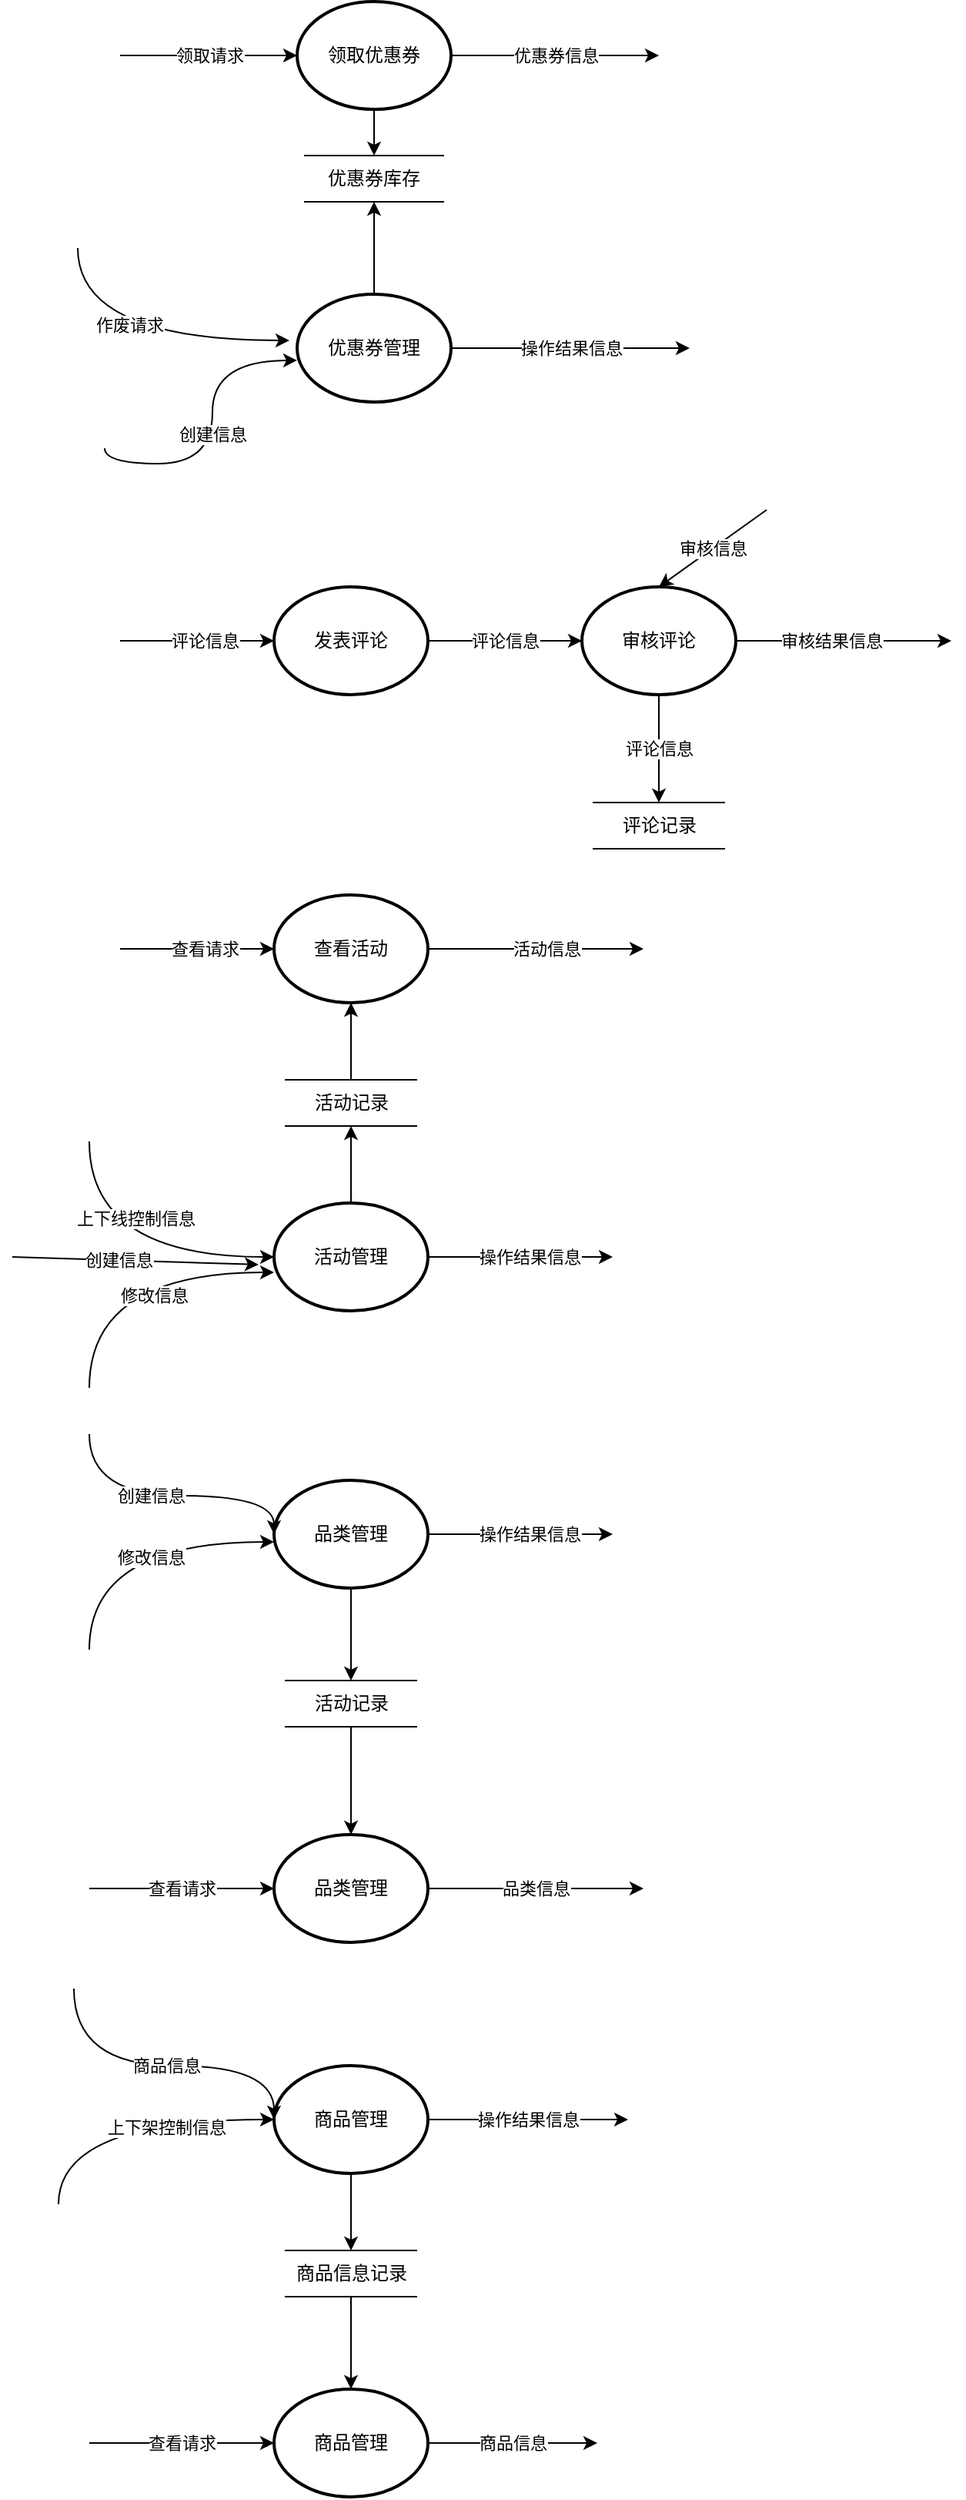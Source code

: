 <mxfile version="13.10.1" type="github">
  <diagram id="tlwxFYN7nEPO611R5yER" name="Page-1">
    <mxGraphModel dx="1376" dy="754" grid="1" gridSize="10" guides="1" tooltips="1" connect="1" arrows="1" fold="1" page="1" pageScale="1" pageWidth="850" pageHeight="1100" math="0" shadow="0">
      <root>
        <mxCell id="0" />
        <mxCell id="1" parent="0" />
        <mxCell id="JlzYUt2903bJceBeCsOK-10" value="优惠券信息" style="rounded=0;orthogonalLoop=1;jettySize=auto;html=1;exitX=1;exitY=0.5;exitDx=0;exitDy=0;" parent="1" source="JlzYUt2903bJceBeCsOK-1" edge="1">
          <mxGeometry relative="1" as="geometry">
            <mxPoint x="470" y="457" as="sourcePoint" />
            <mxPoint x="470" y="255" as="targetPoint" />
            <mxPoint as="offset" />
          </mxGeometry>
        </mxCell>
        <mxCell id="zzqB5-qknxaaX2rPGT4x-1" style="edgeStyle=none;rounded=0;orthogonalLoop=1;jettySize=auto;html=1;entryX=0.5;entryY=0;entryDx=0;entryDy=0;" edge="1" parent="1" source="JlzYUt2903bJceBeCsOK-1" target="zzqB5-qknxaaX2rPGT4x-2">
          <mxGeometry relative="1" as="geometry">
            <mxPoint x="281" y="500" as="targetPoint" />
          </mxGeometry>
        </mxCell>
        <mxCell id="JlzYUt2903bJceBeCsOK-1" value="领取优惠券" style="ellipse;whiteSpace=wrap;html=1;strokeWidth=2;" parent="1" vertex="1">
          <mxGeometry x="235" y="220" width="100" height="70" as="geometry" />
        </mxCell>
        <mxCell id="JlzYUt2903bJceBeCsOK-8" value="领取请求" style="rounded=0;orthogonalLoop=1;jettySize=auto;html=1;entryX=0;entryY=0.5;entryDx=0;entryDy=0;" parent="1" target="JlzYUt2903bJceBeCsOK-1" edge="1">
          <mxGeometry relative="1" as="geometry">
            <mxPoint x="120" y="255" as="sourcePoint" />
          </mxGeometry>
        </mxCell>
        <mxCell id="zzqB5-qknxaaX2rPGT4x-2" value="优惠券库存" style="shape=partialRectangle;whiteSpace=wrap;html=1;left=0;right=0;fillColor=none;" vertex="1" parent="1">
          <mxGeometry x="240" y="320" width="90" height="30" as="geometry" />
        </mxCell>
        <mxCell id="zzqB5-qknxaaX2rPGT4x-3" value="评论记录" style="shape=partialRectangle;whiteSpace=wrap;html=1;left=0;right=0;fillColor=none;" vertex="1" parent="1">
          <mxGeometry x="427.5" y="740" width="85" height="30" as="geometry" />
        </mxCell>
        <mxCell id="zzqB5-qknxaaX2rPGT4x-4" value="评论信息" style="rounded=0;orthogonalLoop=1;jettySize=auto;html=1;entryX=0;entryY=0.5;entryDx=0;entryDy=0;" edge="1" parent="1" target="zzqB5-qknxaaX2rPGT4x-5">
          <mxGeometry x="0.091" relative="1" as="geometry">
            <mxPoint x="120" y="635" as="sourcePoint" />
            <mxPoint x="150" y="550" as="targetPoint" />
            <mxPoint as="offset" />
          </mxGeometry>
        </mxCell>
        <mxCell id="zzqB5-qknxaaX2rPGT4x-5" value="发表评论" style="ellipse;whiteSpace=wrap;html=1;strokeWidth=2;" vertex="1" parent="1">
          <mxGeometry x="220" y="600" width="100" height="70" as="geometry" />
        </mxCell>
        <mxCell id="zzqB5-qknxaaX2rPGT4x-7" value="评论信息" style="rounded=0;orthogonalLoop=1;jettySize=auto;html=1;exitX=1;exitY=0.5;exitDx=0;exitDy=0;entryX=0;entryY=0.5;entryDx=0;entryDy=0;" edge="1" parent="1" source="zzqB5-qknxaaX2rPGT4x-5" target="zzqB5-qknxaaX2rPGT4x-8">
          <mxGeometry relative="1" as="geometry">
            <mxPoint x="130" y="605" as="sourcePoint" />
            <mxPoint x="410" y="595" as="targetPoint" />
            <mxPoint as="offset" />
          </mxGeometry>
        </mxCell>
        <mxCell id="zzqB5-qknxaaX2rPGT4x-8" value="审核评论" style="ellipse;whiteSpace=wrap;html=1;strokeWidth=2;" vertex="1" parent="1">
          <mxGeometry x="420" y="600" width="100" height="70" as="geometry" />
        </mxCell>
        <mxCell id="zzqB5-qknxaaX2rPGT4x-10" value="审核信息" style="rounded=0;orthogonalLoop=1;jettySize=auto;html=1;entryX=0.5;entryY=0;entryDx=0;entryDy=0;" edge="1" parent="1" target="zzqB5-qknxaaX2rPGT4x-8">
          <mxGeometry relative="1" as="geometry">
            <mxPoint x="540" y="550" as="sourcePoint" />
            <mxPoint x="600" y="595" as="targetPoint" />
            <mxPoint as="offset" />
          </mxGeometry>
        </mxCell>
        <mxCell id="zzqB5-qknxaaX2rPGT4x-12" value="审核结果信息" style="rounded=0;orthogonalLoop=1;jettySize=auto;html=1;exitX=1;exitY=0.5;exitDx=0;exitDy=0;" edge="1" parent="1" source="zzqB5-qknxaaX2rPGT4x-8">
          <mxGeometry x="-0.111" relative="1" as="geometry">
            <mxPoint x="560" y="520" as="sourcePoint" />
            <mxPoint x="660" y="635" as="targetPoint" />
            <mxPoint as="offset" />
            <Array as="points">
              <mxPoint x="620" y="635" />
            </Array>
          </mxGeometry>
        </mxCell>
        <mxCell id="zzqB5-qknxaaX2rPGT4x-14" value="评论信息" style="rounded=0;orthogonalLoop=1;jettySize=auto;html=1;entryX=0.5;entryY=0;entryDx=0;entryDy=0;exitX=0.5;exitY=1;exitDx=0;exitDy=0;" edge="1" parent="1" source="zzqB5-qknxaaX2rPGT4x-8" target="zzqB5-qknxaaX2rPGT4x-3">
          <mxGeometry relative="1" as="geometry">
            <mxPoint x="560" y="520" as="sourcePoint" />
            <mxPoint x="480" y="570" as="targetPoint" />
            <mxPoint as="offset" />
          </mxGeometry>
        </mxCell>
        <mxCell id="zzqB5-qknxaaX2rPGT4x-16" style="edgeStyle=none;rounded=0;orthogonalLoop=1;jettySize=auto;html=1;entryX=0.5;entryY=1;entryDx=0;entryDy=0;" edge="1" parent="1" source="zzqB5-qknxaaX2rPGT4x-15" target="zzqB5-qknxaaX2rPGT4x-2">
          <mxGeometry relative="1" as="geometry" />
        </mxCell>
        <mxCell id="zzqB5-qknxaaX2rPGT4x-15" value="优惠券管理" style="ellipse;whiteSpace=wrap;html=1;strokeWidth=2;" vertex="1" parent="1">
          <mxGeometry x="235" y="410" width="100" height="70" as="geometry" />
        </mxCell>
        <mxCell id="zzqB5-qknxaaX2rPGT4x-17" value="作废请求" style="rounded=0;orthogonalLoop=1;jettySize=auto;html=1;edgeStyle=orthogonalEdgeStyle;curved=1;" edge="1" parent="1">
          <mxGeometry x="-0.06" y="10" relative="1" as="geometry">
            <mxPoint x="92.5" y="380" as="sourcePoint" />
            <mxPoint x="230" y="440" as="targetPoint" />
            <Array as="points">
              <mxPoint x="93" y="440" />
              <mxPoint x="230" y="440" />
            </Array>
            <mxPoint as="offset" />
          </mxGeometry>
        </mxCell>
        <mxCell id="zzqB5-qknxaaX2rPGT4x-19" value="操作结果信息" style="rounded=0;orthogonalLoop=1;jettySize=auto;html=1;exitX=1;exitY=0.5;exitDx=0;exitDy=0;" edge="1" parent="1" source="zzqB5-qknxaaX2rPGT4x-15">
          <mxGeometry relative="1" as="geometry">
            <mxPoint x="345" y="325" as="sourcePoint" />
            <mxPoint x="490" y="445" as="targetPoint" />
            <mxPoint as="offset" />
          </mxGeometry>
        </mxCell>
        <mxCell id="zzqB5-qknxaaX2rPGT4x-20" value="查看活动" style="ellipse;whiteSpace=wrap;html=1;strokeWidth=2;" vertex="1" parent="1">
          <mxGeometry x="220" y="800" width="100" height="70" as="geometry" />
        </mxCell>
        <mxCell id="zzqB5-qknxaaX2rPGT4x-21" value="查看请求" style="rounded=0;orthogonalLoop=1;jettySize=auto;html=1;entryX=0;entryY=0.5;entryDx=0;entryDy=0;" edge="1" parent="1" target="zzqB5-qknxaaX2rPGT4x-20">
          <mxGeometry x="0.091" relative="1" as="geometry">
            <mxPoint x="120" y="835" as="sourcePoint" />
            <mxPoint x="240" y="605" as="targetPoint" />
            <mxPoint as="offset" />
          </mxGeometry>
        </mxCell>
        <mxCell id="zzqB5-qknxaaX2rPGT4x-23" value="活动信息" style="rounded=0;orthogonalLoop=1;jettySize=auto;html=1;exitX=1;exitY=0.5;exitDx=0;exitDy=0;" edge="1" parent="1" source="zzqB5-qknxaaX2rPGT4x-20">
          <mxGeometry x="0.091" relative="1" as="geometry">
            <mxPoint x="360" y="830" as="sourcePoint" />
            <mxPoint x="460" y="835" as="targetPoint" />
            <mxPoint as="offset" />
          </mxGeometry>
        </mxCell>
        <mxCell id="zzqB5-qknxaaX2rPGT4x-26" style="edgeStyle=none;rounded=0;orthogonalLoop=1;jettySize=auto;html=1;entryX=0.5;entryY=1;entryDx=0;entryDy=0;" edge="1" parent="1" source="zzqB5-qknxaaX2rPGT4x-24" target="zzqB5-qknxaaX2rPGT4x-20">
          <mxGeometry relative="1" as="geometry" />
        </mxCell>
        <mxCell id="zzqB5-qknxaaX2rPGT4x-24" value="活动记录" style="shape=partialRectangle;whiteSpace=wrap;html=1;left=0;right=0;fillColor=none;" vertex="1" parent="1">
          <mxGeometry x="227.5" y="920" width="85" height="30" as="geometry" />
        </mxCell>
        <mxCell id="zzqB5-qknxaaX2rPGT4x-29" style="edgeStyle=none;rounded=0;orthogonalLoop=1;jettySize=auto;html=1;entryX=0.5;entryY=1;entryDx=0;entryDy=0;" edge="1" parent="1" source="zzqB5-qknxaaX2rPGT4x-27" target="zzqB5-qknxaaX2rPGT4x-24">
          <mxGeometry relative="1" as="geometry" />
        </mxCell>
        <mxCell id="zzqB5-qknxaaX2rPGT4x-27" value="活动管理" style="ellipse;whiteSpace=wrap;html=1;strokeWidth=2;" vertex="1" parent="1">
          <mxGeometry x="220" y="1000" width="100" height="70" as="geometry" />
        </mxCell>
        <mxCell id="zzqB5-qknxaaX2rPGT4x-28" value="上下线控制信息" style="rounded=0;orthogonalLoop=1;jettySize=auto;html=1;entryX=0;entryY=0.5;entryDx=0;entryDy=0;edgeStyle=orthogonalEdgeStyle;curved=1;" edge="1" parent="1" target="zzqB5-qknxaaX2rPGT4x-27">
          <mxGeometry x="0.077" y="25" relative="1" as="geometry">
            <mxPoint x="100" y="960" as="sourcePoint" />
            <mxPoint x="230" y="845" as="targetPoint" />
            <mxPoint as="offset" />
            <Array as="points">
              <mxPoint x="100" y="1035" />
            </Array>
          </mxGeometry>
        </mxCell>
        <mxCell id="zzqB5-qknxaaX2rPGT4x-31" value="操作结果信息" style="rounded=0;orthogonalLoop=1;jettySize=auto;html=1;exitX=1;exitY=0.5;exitDx=0;exitDy=0;" edge="1" parent="1" source="zzqB5-qknxaaX2rPGT4x-27">
          <mxGeometry x="0.091" relative="1" as="geometry">
            <mxPoint x="90" y="1045" as="sourcePoint" />
            <mxPoint x="440" y="1035" as="targetPoint" />
            <mxPoint as="offset" />
          </mxGeometry>
        </mxCell>
        <mxCell id="zzqB5-qknxaaX2rPGT4x-32" value="修改信息" style="rounded=0;orthogonalLoop=1;jettySize=auto;html=1;edgeStyle=orthogonalEdgeStyle;curved=1;" edge="1" parent="1">
          <mxGeometry x="0.2" y="-15" relative="1" as="geometry">
            <mxPoint x="100" y="1120" as="sourcePoint" />
            <mxPoint x="220" y="1045" as="targetPoint" />
            <mxPoint as="offset" />
            <Array as="points">
              <mxPoint x="100" y="1045" />
            </Array>
          </mxGeometry>
        </mxCell>
        <mxCell id="zzqB5-qknxaaX2rPGT4x-40" style="edgeStyle=orthogonalEdgeStyle;curved=1;rounded=0;orthogonalLoop=1;jettySize=auto;html=1;entryX=0.5;entryY=0;entryDx=0;entryDy=0;" edge="1" parent="1" source="zzqB5-qknxaaX2rPGT4x-33" target="zzqB5-qknxaaX2rPGT4x-39">
          <mxGeometry relative="1" as="geometry" />
        </mxCell>
        <mxCell id="zzqB5-qknxaaX2rPGT4x-33" value="品类管理" style="ellipse;whiteSpace=wrap;html=1;strokeWidth=2;" vertex="1" parent="1">
          <mxGeometry x="220" y="1180" width="100" height="70" as="geometry" />
        </mxCell>
        <mxCell id="zzqB5-qknxaaX2rPGT4x-34" value="创建信息" style="rounded=0;orthogonalLoop=1;jettySize=auto;html=1;edgeStyle=orthogonalEdgeStyle;curved=1;" edge="1" parent="1">
          <mxGeometry x="-0.135" relative="1" as="geometry">
            <mxPoint x="100" y="1150" as="sourcePoint" />
            <mxPoint x="220" y="1215" as="targetPoint" />
            <mxPoint as="offset" />
            <Array as="points">
              <mxPoint x="100" y="1190" />
              <mxPoint x="220" y="1190" />
            </Array>
          </mxGeometry>
        </mxCell>
        <mxCell id="zzqB5-qknxaaX2rPGT4x-35" value="修改信息" style="rounded=0;orthogonalLoop=1;jettySize=auto;html=1;edgeStyle=orthogonalEdgeStyle;curved=1;" edge="1" parent="1">
          <mxGeometry x="0.158" y="-10" relative="1" as="geometry">
            <mxPoint x="100" y="1290" as="sourcePoint" />
            <mxPoint x="220" y="1220" as="targetPoint" />
            <mxPoint as="offset" />
            <Array as="points">
              <mxPoint x="100" y="1220" />
              <mxPoint x="220" y="1220" />
            </Array>
          </mxGeometry>
        </mxCell>
        <mxCell id="zzqB5-qknxaaX2rPGT4x-38" value="操作结果信息" style="rounded=0;orthogonalLoop=1;jettySize=auto;html=1;exitX=1;exitY=0.5;exitDx=0;exitDy=0;" edge="1" parent="1" source="zzqB5-qknxaaX2rPGT4x-33">
          <mxGeometry x="0.091" relative="1" as="geometry">
            <mxPoint x="330" y="1045" as="sourcePoint" />
            <mxPoint x="440" y="1215" as="targetPoint" />
            <mxPoint as="offset" />
          </mxGeometry>
        </mxCell>
        <mxCell id="zzqB5-qknxaaX2rPGT4x-43" style="rounded=0;orthogonalLoop=1;jettySize=auto;html=1;entryX=0.5;entryY=0;entryDx=0;entryDy=0;" edge="1" parent="1" source="zzqB5-qknxaaX2rPGT4x-39" target="zzqB5-qknxaaX2rPGT4x-41">
          <mxGeometry relative="1" as="geometry" />
        </mxCell>
        <mxCell id="zzqB5-qknxaaX2rPGT4x-39" value="活动记录" style="shape=partialRectangle;whiteSpace=wrap;html=1;left=0;right=0;fillColor=none;" vertex="1" parent="1">
          <mxGeometry x="227.5" y="1310" width="85" height="30" as="geometry" />
        </mxCell>
        <mxCell id="zzqB5-qknxaaX2rPGT4x-41" value="品类管理" style="ellipse;whiteSpace=wrap;html=1;strokeWidth=2;" vertex="1" parent="1">
          <mxGeometry x="220" y="1410" width="100" height="70" as="geometry" />
        </mxCell>
        <mxCell id="zzqB5-qknxaaX2rPGT4x-44" value="查看请求" style="rounded=0;orthogonalLoop=1;jettySize=auto;html=1;entryX=0;entryY=0.5;entryDx=0;entryDy=0;" edge="1" parent="1" target="zzqB5-qknxaaX2rPGT4x-41">
          <mxGeometry relative="1" as="geometry">
            <mxPoint x="100" y="1445" as="sourcePoint" />
            <mxPoint x="190" y="1370" as="targetPoint" />
            <mxPoint as="offset" />
          </mxGeometry>
        </mxCell>
        <mxCell id="zzqB5-qknxaaX2rPGT4x-46" value="品类信息" style="rounded=0;orthogonalLoop=1;jettySize=auto;html=1;exitX=1;exitY=0.5;exitDx=0;exitDy=0;" edge="1" parent="1" source="zzqB5-qknxaaX2rPGT4x-41">
          <mxGeometry relative="1" as="geometry">
            <mxPoint x="110" y="1455" as="sourcePoint" />
            <mxPoint x="460" y="1445" as="targetPoint" />
            <mxPoint as="offset" />
          </mxGeometry>
        </mxCell>
        <mxCell id="zzqB5-qknxaaX2rPGT4x-54" style="edgeStyle=none;rounded=0;orthogonalLoop=1;jettySize=auto;html=1;entryX=0.5;entryY=0;entryDx=0;entryDy=0;" edge="1" parent="1" source="zzqB5-qknxaaX2rPGT4x-47" target="zzqB5-qknxaaX2rPGT4x-53">
          <mxGeometry relative="1" as="geometry" />
        </mxCell>
        <mxCell id="zzqB5-qknxaaX2rPGT4x-47" value="商品管理" style="ellipse;whiteSpace=wrap;html=1;strokeWidth=2;" vertex="1" parent="1">
          <mxGeometry x="220" y="1560" width="100" height="70" as="geometry" />
        </mxCell>
        <mxCell id="zzqB5-qknxaaX2rPGT4x-49" value="商品信息" style="rounded=0;orthogonalLoop=1;jettySize=auto;html=1;entryX=0;entryY=0.5;entryDx=0;entryDy=0;edgeStyle=orthogonalEdgeStyle;curved=1;" edge="1" parent="1" target="zzqB5-qknxaaX2rPGT4x-47">
          <mxGeometry x="0.023" relative="1" as="geometry">
            <mxPoint x="90" y="1510" as="sourcePoint" />
            <mxPoint x="230" y="1045" as="targetPoint" />
            <mxPoint as="offset" />
            <Array as="points">
              <mxPoint x="90" y="1560" />
              <mxPoint x="220" y="1560" />
            </Array>
          </mxGeometry>
        </mxCell>
        <mxCell id="zzqB5-qknxaaX2rPGT4x-50" value="上下架控制信息" style="rounded=0;orthogonalLoop=1;jettySize=auto;html=1;edgeStyle=orthogonalEdgeStyle;curved=1;entryX=0;entryY=0.5;entryDx=0;entryDy=0;" edge="1" parent="1" target="zzqB5-qknxaaX2rPGT4x-47">
          <mxGeometry x="0.282" y="-5" relative="1" as="geometry">
            <mxPoint x="80" y="1650" as="sourcePoint" />
            <mxPoint x="230" y="1055" as="targetPoint" />
            <mxPoint as="offset" />
            <Array as="points">
              <mxPoint x="80" y="1595" />
            </Array>
          </mxGeometry>
        </mxCell>
        <mxCell id="zzqB5-qknxaaX2rPGT4x-52" value="操作结果信息" style="rounded=0;orthogonalLoop=1;jettySize=auto;html=1;exitX=1;exitY=0.5;exitDx=0;exitDy=0;" edge="1" parent="1" source="zzqB5-qknxaaX2rPGT4x-47">
          <mxGeometry relative="1" as="geometry">
            <mxPoint x="330" y="1455" as="sourcePoint" />
            <mxPoint x="450" y="1595" as="targetPoint" />
            <mxPoint as="offset" />
          </mxGeometry>
        </mxCell>
        <mxCell id="zzqB5-qknxaaX2rPGT4x-57" style="edgeStyle=none;rounded=0;orthogonalLoop=1;jettySize=auto;html=1;entryX=0.5;entryY=0;entryDx=0;entryDy=0;" edge="1" parent="1" source="zzqB5-qknxaaX2rPGT4x-53" target="zzqB5-qknxaaX2rPGT4x-55">
          <mxGeometry relative="1" as="geometry" />
        </mxCell>
        <mxCell id="zzqB5-qknxaaX2rPGT4x-53" value="商品信息记录" style="shape=partialRectangle;whiteSpace=wrap;html=1;left=0;right=0;fillColor=none;" vertex="1" parent="1">
          <mxGeometry x="227.5" y="1680" width="85" height="30" as="geometry" />
        </mxCell>
        <mxCell id="zzqB5-qknxaaX2rPGT4x-55" value="商品管理" style="ellipse;whiteSpace=wrap;html=1;strokeWidth=2;" vertex="1" parent="1">
          <mxGeometry x="220" y="1770" width="100" height="70" as="geometry" />
        </mxCell>
        <mxCell id="zzqB5-qknxaaX2rPGT4x-58" value="查看请求" style="rounded=0;orthogonalLoop=1;jettySize=auto;html=1;entryX=0;entryY=0.5;entryDx=0;entryDy=0;" edge="1" parent="1" target="zzqB5-qknxaaX2rPGT4x-55">
          <mxGeometry relative="1" as="geometry">
            <mxPoint x="100" y="1805" as="sourcePoint" />
            <mxPoint x="230" y="1455" as="targetPoint" />
            <mxPoint as="offset" />
          </mxGeometry>
        </mxCell>
        <mxCell id="zzqB5-qknxaaX2rPGT4x-59" value="商品信息" style="rounded=0;orthogonalLoop=1;jettySize=auto;html=1;exitX=1;exitY=0.5;exitDx=0;exitDy=0;" edge="1" parent="1" source="zzqB5-qknxaaX2rPGT4x-55">
          <mxGeometry relative="1" as="geometry">
            <mxPoint x="330" y="1455" as="sourcePoint" />
            <mxPoint x="430" y="1805" as="targetPoint" />
            <mxPoint as="offset" />
          </mxGeometry>
        </mxCell>
        <mxCell id="zzqB5-qknxaaX2rPGT4x-60" value="创建信息" style="rounded=0;orthogonalLoop=1;jettySize=auto;html=1;" edge="1" parent="1">
          <mxGeometry x="-0.135" relative="1" as="geometry">
            <mxPoint x="50" y="1035" as="sourcePoint" />
            <mxPoint x="210" y="1040" as="targetPoint" />
            <mxPoint as="offset" />
          </mxGeometry>
        </mxCell>
        <mxCell id="zzqB5-qknxaaX2rPGT4x-61" value="创建信息" style="rounded=0;orthogonalLoop=1;jettySize=auto;html=1;edgeStyle=orthogonalEdgeStyle;curved=1;entryX=0;entryY=0.614;entryDx=0;entryDy=0;entryPerimeter=0;" edge="1" parent="1" target="zzqB5-qknxaaX2rPGT4x-15">
          <mxGeometry x="-0.02" relative="1" as="geometry">
            <mxPoint x="110" y="510" as="sourcePoint" />
            <mxPoint x="229" y="520" as="targetPoint" />
            <mxPoint as="offset" />
            <Array as="points">
              <mxPoint x="110" y="520" />
              <mxPoint x="180" y="520" />
              <mxPoint x="180" y="453" />
            </Array>
          </mxGeometry>
        </mxCell>
      </root>
    </mxGraphModel>
  </diagram>
</mxfile>
